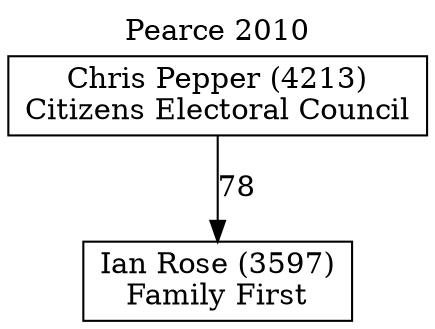 // House preference flow
digraph "Ian Rose (3597)_Pearce_2010" {
	graph [label="Pearce 2010" labelloc=t mclimit=10]
	node [shape=box]
	"Ian Rose (3597)" [label="Ian Rose (3597)
Family First"]
	"Chris Pepper (4213)" [label="Chris Pepper (4213)
Citizens Electoral Council"]
	"Chris Pepper (4213)" -> "Ian Rose (3597)" [label=78]
}
